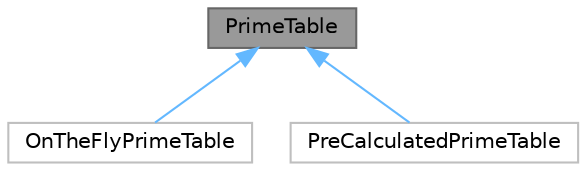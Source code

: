 digraph "PrimeTable"
{
 // LATEX_PDF_SIZE
  bgcolor="transparent";
  edge [fontname=Helvetica,fontsize=10,labelfontname=Helvetica,labelfontsize=10];
  node [fontname=Helvetica,fontsize=10,shape=box,height=0.2,width=0.4];
  Node1 [id="Node000001",label="PrimeTable",height=0.2,width=0.4,color="gray40", fillcolor="grey60", style="filled", fontcolor="black",tooltip=" "];
  Node1 -> Node2 [id="edge1_Node000001_Node000002",dir="back",color="steelblue1",style="solid",tooltip=" "];
  Node2 [id="Node000002",label="OnTheFlyPrimeTable",height=0.2,width=0.4,color="grey75", fillcolor="white", style="filled",URL="$class_on_the_fly_prime_table.html",tooltip=" "];
  Node1 -> Node3 [id="edge2_Node000001_Node000003",dir="back",color="steelblue1",style="solid",tooltip=" "];
  Node3 [id="Node000003",label="PreCalculatedPrimeTable",height=0.2,width=0.4,color="grey75", fillcolor="white", style="filled",URL="$class_pre_calculated_prime_table.html",tooltip=" "];
}
